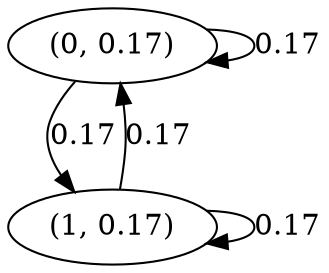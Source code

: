 digraph {
    0 [ label = "(0, 0.17)" ]
    1 [ label = "(1, 0.17)" ]
    0 -> 0 [ label = "0.17" ]
    1 -> 1 [ label = "0.17" ]
    1 -> 0 [ label = "0.17" ]
    0 -> 1 [ label = "0.17" ]
}

